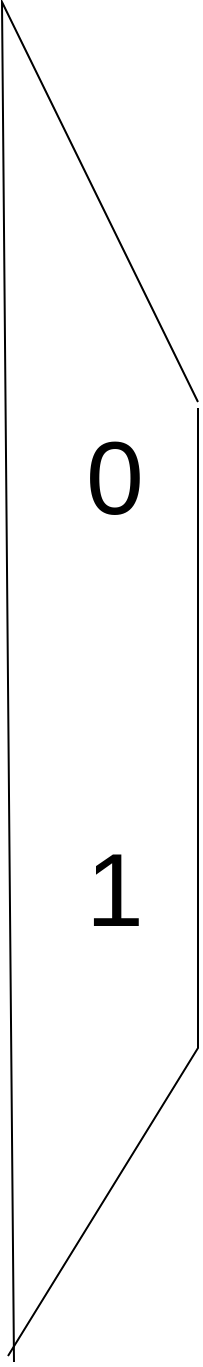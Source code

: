 <mxfile version="20.5.1" type="google"><diagram id="JSUc6T9OS1QCTGMiz-10" name="Page-1"><mxGraphModel grid="0" page="0" gridSize="10" guides="1" tooltips="1" connect="1" arrows="1" fold="1" pageScale="1" pageWidth="827" pageHeight="1169" math="0" shadow="0"><root><mxCell id="0"/><mxCell id="1" parent="0"/><mxCell id="f-9NUGggh8CFbXBwxubL-4" value="" style="endArrow=none;html=1;rounded=0;fontSize=52;" edge="1" parent="1"><mxGeometry width="50" height="50" relative="1" as="geometry"><mxPoint x="-1446" y="-1089" as="sourcePoint"/><mxPoint x="-1354" y="-1569" as="targetPoint"/><Array as="points"><mxPoint x="-1452" y="-1769"/></Array></mxGeometry></mxCell><mxCell id="f-9NUGggh8CFbXBwxubL-5" value="" style="endArrow=none;html=1;rounded=0;fontSize=52;" edge="1" parent="1"><mxGeometry width="50" height="50" relative="1" as="geometry"><mxPoint x="-1449" y="-1092" as="sourcePoint"/><mxPoint x="-1354" y="-1566" as="targetPoint"/><Array as="points"><mxPoint x="-1354" y="-1246"/></Array></mxGeometry></mxCell><mxCell id="f-9NUGggh8CFbXBwxubL-6" value="0" style="text;html=1;align=center;verticalAlign=middle;resizable=0;points=[];autosize=1;strokeColor=none;fillColor=none;fontSize=52;" vertex="1" parent="1"><mxGeometry x="-1420" y="-1568" width="47" height="74" as="geometry"/></mxCell><mxCell id="f-9NUGggh8CFbXBwxubL-7" value="1" style="text;html=1;align=center;verticalAlign=middle;resizable=0;points=[];autosize=1;strokeColor=none;fillColor=none;fontSize=52;" vertex="1" parent="1"><mxGeometry x="-1420" y="-1362" width="47" height="74" as="geometry"/></mxCell></root></mxGraphModel></diagram></mxfile>